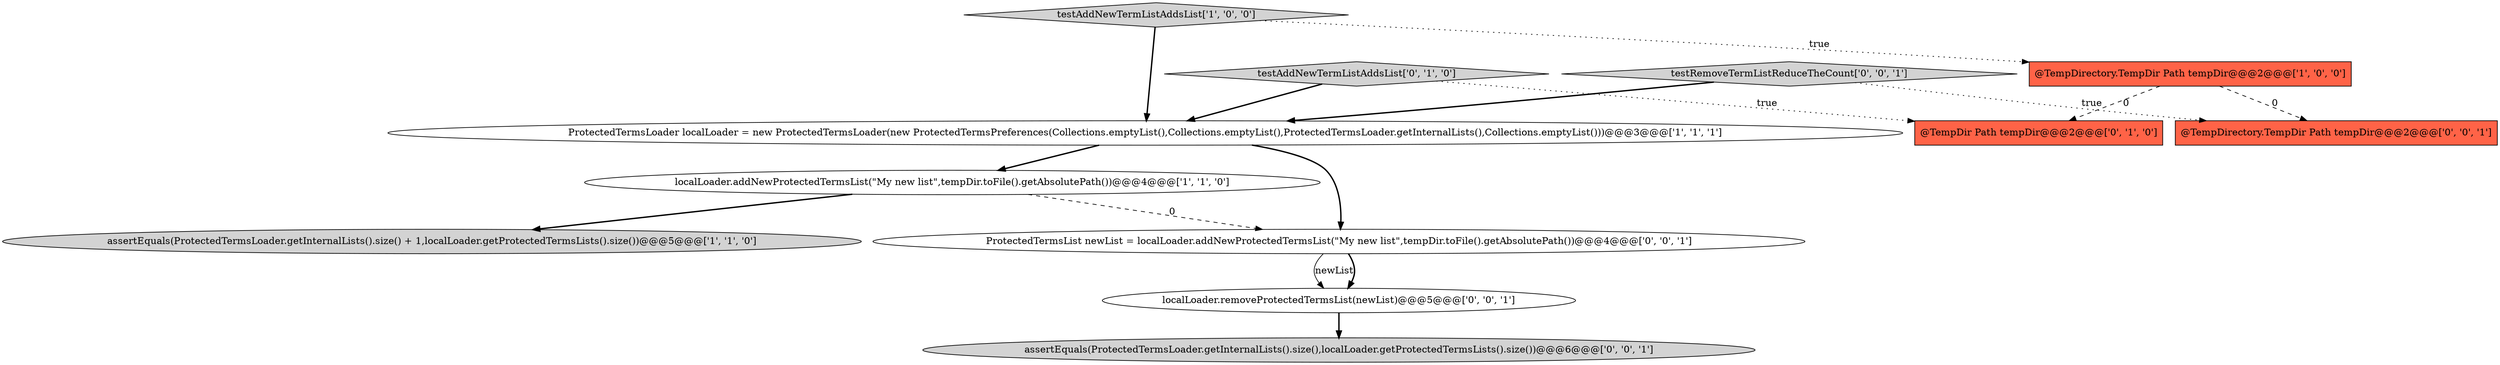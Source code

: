 digraph {
2 [style = filled, label = "localLoader.addNewProtectedTermsList(\"My new list\",tempDir.toFile().getAbsolutePath())@@@4@@@['1', '1', '0']", fillcolor = white, shape = ellipse image = "AAA0AAABBB1BBB"];
0 [style = filled, label = "assertEquals(ProtectedTermsLoader.getInternalLists().size() + 1,localLoader.getProtectedTermsLists().size())@@@5@@@['1', '1', '0']", fillcolor = lightgray, shape = ellipse image = "AAA0AAABBB1BBB"];
8 [style = filled, label = "ProtectedTermsList newList = localLoader.addNewProtectedTermsList(\"My new list\",tempDir.toFile().getAbsolutePath())@@@4@@@['0', '0', '1']", fillcolor = white, shape = ellipse image = "AAA0AAABBB3BBB"];
5 [style = filled, label = "@TempDir Path tempDir@@@2@@@['0', '1', '0']", fillcolor = tomato, shape = box image = "AAA1AAABBB2BBB"];
1 [style = filled, label = "@TempDirectory.TempDir Path tempDir@@@2@@@['1', '0', '0']", fillcolor = tomato, shape = box image = "AAA1AAABBB1BBB"];
11 [style = filled, label = "@TempDirectory.TempDir Path tempDir@@@2@@@['0', '0', '1']", fillcolor = tomato, shape = box image = "AAA0AAABBB3BBB"];
4 [style = filled, label = "ProtectedTermsLoader localLoader = new ProtectedTermsLoader(new ProtectedTermsPreferences(Collections.emptyList(),Collections.emptyList(),ProtectedTermsLoader.getInternalLists(),Collections.emptyList()))@@@3@@@['1', '1', '1']", fillcolor = white, shape = ellipse image = "AAA0AAABBB1BBB"];
3 [style = filled, label = "testAddNewTermListAddsList['1', '0', '0']", fillcolor = lightgray, shape = diamond image = "AAA0AAABBB1BBB"];
10 [style = filled, label = "assertEquals(ProtectedTermsLoader.getInternalLists().size(),localLoader.getProtectedTermsLists().size())@@@6@@@['0', '0', '1']", fillcolor = lightgray, shape = ellipse image = "AAA0AAABBB3BBB"];
6 [style = filled, label = "testAddNewTermListAddsList['0', '1', '0']", fillcolor = lightgray, shape = diamond image = "AAA0AAABBB2BBB"];
9 [style = filled, label = "localLoader.removeProtectedTermsList(newList)@@@5@@@['0', '0', '1']", fillcolor = white, shape = ellipse image = "AAA0AAABBB3BBB"];
7 [style = filled, label = "testRemoveTermListReduceTheCount['0', '0', '1']", fillcolor = lightgray, shape = diamond image = "AAA0AAABBB3BBB"];
4->8 [style = bold, label=""];
6->4 [style = bold, label=""];
2->0 [style = bold, label=""];
4->2 [style = bold, label=""];
7->4 [style = bold, label=""];
9->10 [style = bold, label=""];
7->11 [style = dotted, label="true"];
1->5 [style = dashed, label="0"];
2->8 [style = dashed, label="0"];
3->4 [style = bold, label=""];
3->1 [style = dotted, label="true"];
1->11 [style = dashed, label="0"];
8->9 [style = solid, label="newList"];
6->5 [style = dotted, label="true"];
8->9 [style = bold, label=""];
}
